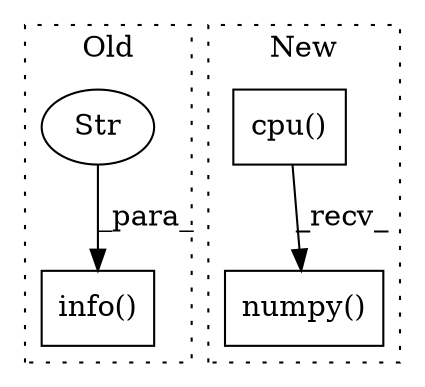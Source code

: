digraph G {
subgraph cluster0 {
1 [label="info()" a="75" s="4177,4215" l="13,1" shape="box"];
4 [label="Str" a="66" s="4190" l="25" shape="ellipse"];
label = "Old";
style="dotted";
}
subgraph cluster1 {
2 [label="numpy()" a="75" s="3899" l="20" shape="box"];
3 [label="cpu()" a="75" s="3899" l="12" shape="box"];
label = "New";
style="dotted";
}
3 -> 2 [label="_recv_"];
4 -> 1 [label="_para_"];
}